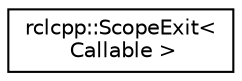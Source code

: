 digraph "Graphical Class Hierarchy"
{
  edge [fontname="Helvetica",fontsize="10",labelfontname="Helvetica",labelfontsize="10"];
  node [fontname="Helvetica",fontsize="10",shape=record];
  rankdir="LR";
  Node0 [label="rclcpp::ScopeExit\<\l Callable \>",height=0.2,width=0.4,color="black", fillcolor="white", style="filled",URL="$structrclcpp_1_1ScopeExit.html"];
}
